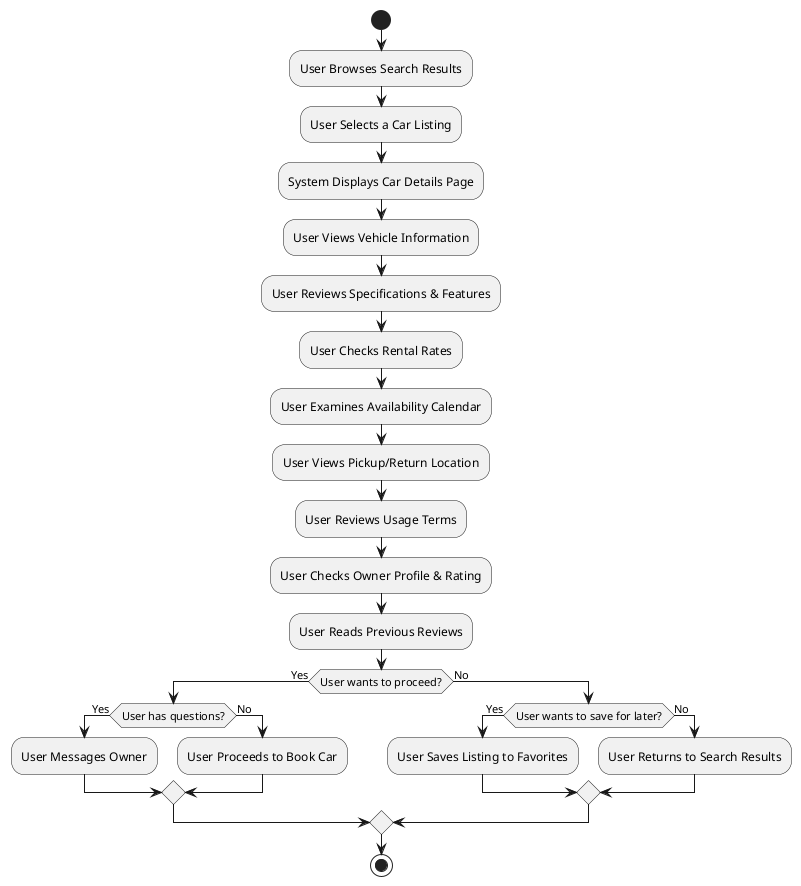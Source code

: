 @startuml

start
:User Browses Search Results;
:User Selects a Car Listing;
:System Displays Car Details Page;

:User Views Vehicle Information;
:User Reviews Specifications & Features;
:User Checks Rental Rates;
:User Examines Availability Calendar;
:User Views Pickup/Return Location;
:User Reviews Usage Terms;
:User Checks Owner Profile & Rating;
:User Reads Previous Reviews;

if (User wants to proceed?) then (Yes)
    if (User has questions?) then (Yes)
        :User Messages Owner;
    else (No)
        :User Proceeds to Book Car;
    endif
else (No)
    if (User wants to save for later?) then (Yes)
        :User Saves Listing to Favorites;
    else (No)
        :User Returns to Search Results;
    endif
endif

stop
@enduml